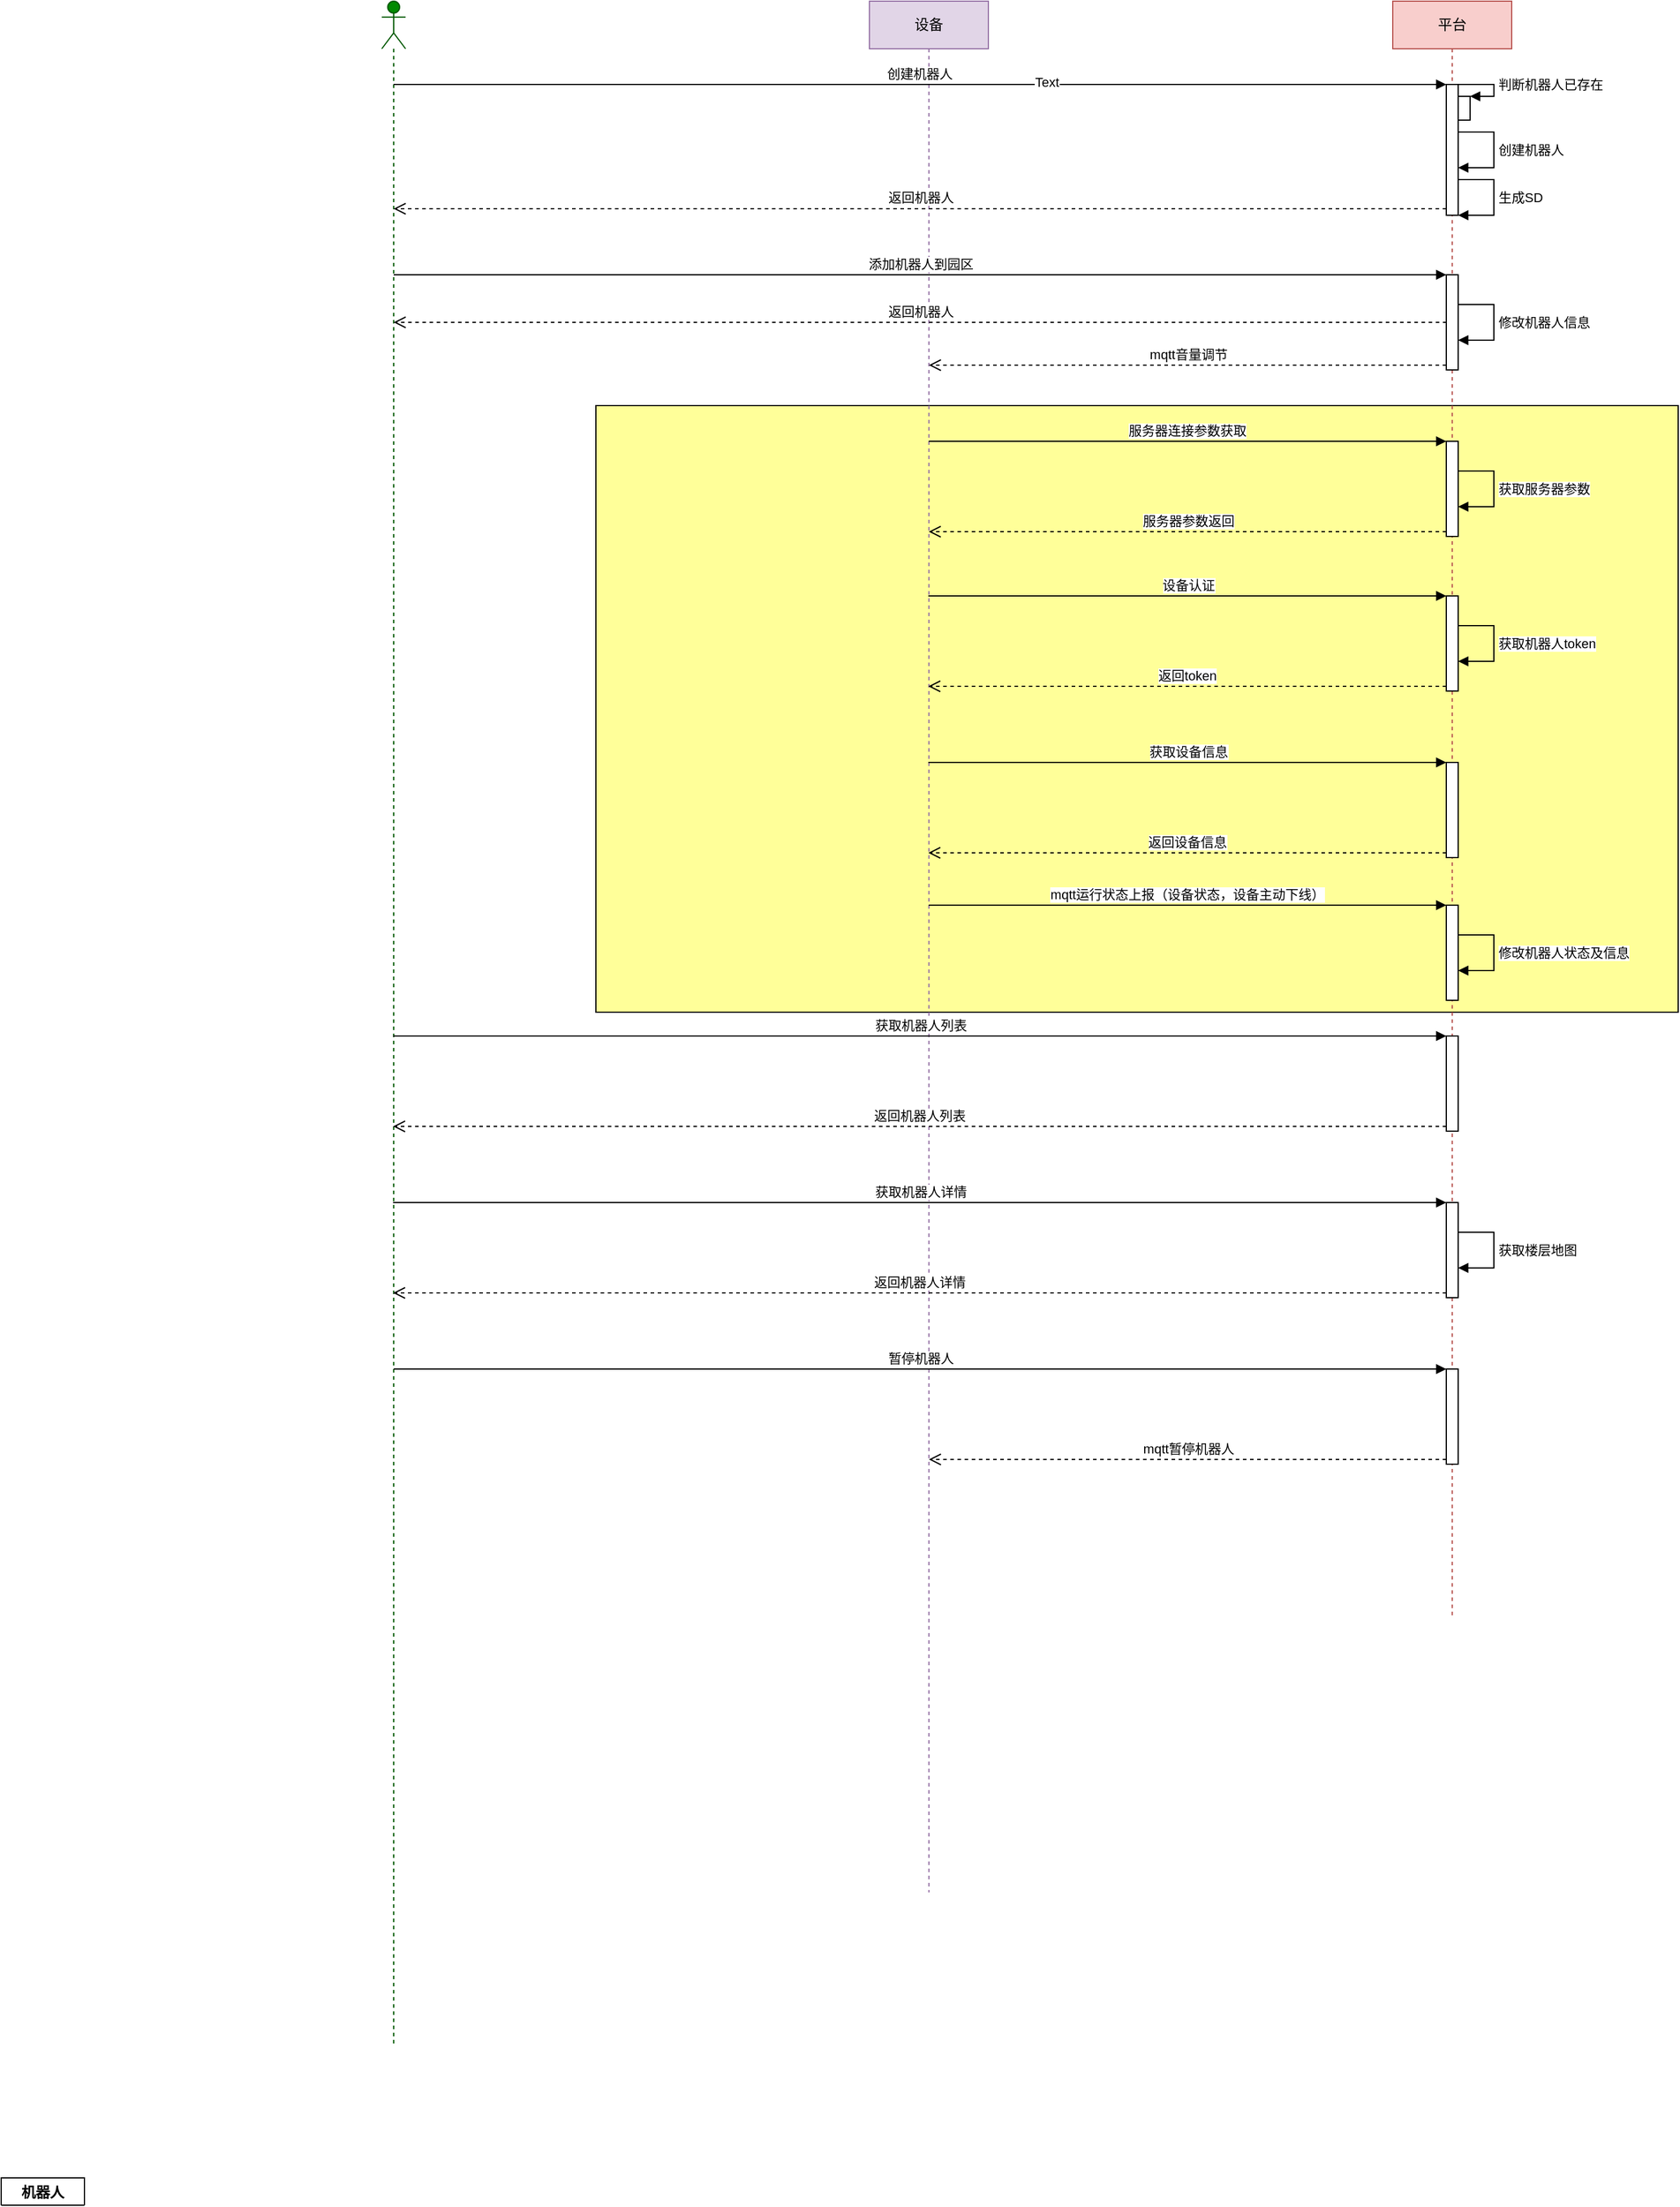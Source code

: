 <mxfile>
    <diagram id="ItdQsfIKQHSvG9DCi5Ga" name="第 1 页">
        <mxGraphModel dx="1897" dy="1133" grid="1" gridSize="10" guides="1" tooltips="1" connect="1" arrows="1" fold="1" page="1" pageScale="1" pageWidth="3300" pageHeight="4681" math="0" shadow="0">
            <root>
                <mxCell id="0"/>
                <mxCell id="1" parent="0"/>
                <mxCell id="101" value="" style="rounded=0;whiteSpace=wrap;html=1;fillColor=#FFFF99;" parent="1" vertex="1">
                    <mxGeometry x="670" y="370" width="910" height="510" as="geometry"/>
                </mxCell>
                <mxCell id="13" value="" style="shape=umlLifeline;participant=umlActor;perimeter=lifelinePerimeter;whiteSpace=wrap;html=1;container=1;collapsible=0;recursiveResize=0;verticalAlign=top;spacingTop=36;outlineConnect=0;fillColor=#008a00;fontColor=#ffffff;strokeColor=#005700;" parent="1" vertex="1">
                    <mxGeometry x="490" y="30" width="20" height="1720" as="geometry"/>
                </mxCell>
                <mxCell id="15" value="设备" style="shape=umlLifeline;perimeter=lifelinePerimeter;whiteSpace=wrap;html=1;container=1;collapsible=0;recursiveResize=0;outlineConnect=0;fillColor=#e1d5e7;strokeColor=#9673a6;" parent="1" vertex="1">
                    <mxGeometry x="900" y="30" width="100" height="1590" as="geometry"/>
                </mxCell>
                <mxCell id="16" value="平台" style="shape=umlLifeline;perimeter=lifelinePerimeter;whiteSpace=wrap;html=1;container=1;collapsible=0;recursiveResize=0;outlineConnect=0;fillColor=#f8cecc;strokeColor=#b85450;" parent="1" vertex="1">
                    <mxGeometry x="1340" y="30" width="100" height="1360" as="geometry"/>
                </mxCell>
                <mxCell id="29" style="edgeStyle=none;html=1;" parent="16" source="18" target="16" edge="1">
                    <mxGeometry relative="1" as="geometry"/>
                </mxCell>
                <mxCell id="18" value="" style="html=1;points=[];perimeter=orthogonalPerimeter;" parent="16" vertex="1">
                    <mxGeometry x="45" y="70" width="10" height="110" as="geometry"/>
                </mxCell>
                <mxCell id="22" value="" style="html=1;points=[];perimeter=orthogonalPerimeter;" parent="16" vertex="1">
                    <mxGeometry x="55" y="80" width="10" height="20" as="geometry"/>
                </mxCell>
                <mxCell id="23" value="判断机器人已存在" style="edgeStyle=orthogonalEdgeStyle;html=1;align=left;spacingLeft=2;endArrow=block;rounded=0;entryX=1;entryY=0;" parent="16" target="22" edge="1">
                    <mxGeometry relative="1" as="geometry">
                        <mxPoint x="55.07" y="70" as="sourcePoint"/>
                        <Array as="points">
                            <mxPoint x="85.07" y="70"/>
                        </Array>
                    </mxGeometry>
                </mxCell>
                <mxCell id="24" value="" style="html=1;points=[];perimeter=orthogonalPerimeter;" parent="16" vertex="1">
                    <mxGeometry x="45.0" y="230" width="10" height="80" as="geometry"/>
                </mxCell>
                <mxCell id="35" value="创建机器人" style="edgeStyle=orthogonalEdgeStyle;html=1;align=left;spacingLeft=2;endArrow=block;rounded=0;" parent="16" edge="1">
                    <mxGeometry relative="1" as="geometry">
                        <mxPoint x="55" y="110" as="sourcePoint"/>
                        <Array as="points">
                            <mxPoint x="55" y="110"/>
                            <mxPoint x="85" y="110"/>
                            <mxPoint x="85" y="140"/>
                            <mxPoint x="55" y="140"/>
                        </Array>
                        <mxPoint x="55" y="140" as="targetPoint"/>
                    </mxGeometry>
                </mxCell>
                <mxCell id="37" value="修改机器人信息" style="edgeStyle=orthogonalEdgeStyle;html=1;align=left;spacingLeft=2;endArrow=block;rounded=0;" parent="16" edge="1">
                    <mxGeometry relative="1" as="geometry">
                        <mxPoint x="55" y="254.98" as="sourcePoint"/>
                        <Array as="points">
                            <mxPoint x="55" y="254.98"/>
                            <mxPoint x="85" y="254.98"/>
                            <mxPoint x="85" y="284.98"/>
                            <mxPoint x="55" y="284.98"/>
                        </Array>
                        <mxPoint x="55" y="284.98" as="targetPoint"/>
                    </mxGeometry>
                </mxCell>
                <mxCell id="39" value="生成SD" style="edgeStyle=orthogonalEdgeStyle;html=1;align=left;spacingLeft=2;endArrow=block;rounded=0;" parent="16" edge="1">
                    <mxGeometry relative="1" as="geometry">
                        <mxPoint x="55" y="149.97" as="sourcePoint"/>
                        <Array as="points">
                            <mxPoint x="55" y="149.97"/>
                            <mxPoint x="85" y="149.97"/>
                            <mxPoint x="85" y="179.97"/>
                            <mxPoint x="55" y="179.97"/>
                        </Array>
                        <mxPoint x="55" y="179.97" as="targetPoint"/>
                    </mxGeometry>
                </mxCell>
                <mxCell id="40" value="" style="html=1;points=[];perimeter=orthogonalPerimeter;" parent="16" vertex="1">
                    <mxGeometry x="45" y="500" width="10" height="80" as="geometry"/>
                </mxCell>
                <mxCell id="44" value="获取机器人token" style="edgeStyle=orthogonalEdgeStyle;html=1;align=left;spacingLeft=2;endArrow=block;rounded=0;" parent="16" edge="1">
                    <mxGeometry relative="1" as="geometry">
                        <mxPoint x="55" y="524.98" as="sourcePoint"/>
                        <Array as="points">
                            <mxPoint x="55" y="524.98"/>
                            <mxPoint x="85" y="524.98"/>
                            <mxPoint x="85" y="554.98"/>
                            <mxPoint x="55" y="554.98"/>
                        </Array>
                        <mxPoint x="55" y="554.98" as="targetPoint"/>
                    </mxGeometry>
                </mxCell>
                <mxCell id="45" value="" style="html=1;points=[];perimeter=orthogonalPerimeter;" parent="16" vertex="1">
                    <mxGeometry x="45" y="370" width="10" height="80" as="geometry"/>
                </mxCell>
                <mxCell id="48" value="获取服务器参数" style="edgeStyle=orthogonalEdgeStyle;html=1;align=left;spacingLeft=2;endArrow=block;rounded=0;" parent="16" edge="1">
                    <mxGeometry relative="1" as="geometry">
                        <mxPoint x="55" y="394.98" as="sourcePoint"/>
                        <Array as="points">
                            <mxPoint x="55" y="394.98"/>
                            <mxPoint x="85" y="394.98"/>
                            <mxPoint x="85" y="424.98"/>
                            <mxPoint x="55" y="424.98"/>
                        </Array>
                        <mxPoint x="55" y="424.98" as="targetPoint"/>
                    </mxGeometry>
                </mxCell>
                <mxCell id="49" value="" style="html=1;points=[];perimeter=orthogonalPerimeter;" parent="16" vertex="1">
                    <mxGeometry x="45" y="760" width="10" height="80" as="geometry"/>
                </mxCell>
                <mxCell id="43" value="修改机器人状态及信息" style="edgeStyle=orthogonalEdgeStyle;html=1;align=left;spacingLeft=2;endArrow=block;rounded=0;" parent="16" edge="1">
                    <mxGeometry relative="1" as="geometry">
                        <mxPoint x="55" y="784.98" as="sourcePoint"/>
                        <Array as="points">
                            <mxPoint x="55" y="784.98"/>
                            <mxPoint x="85" y="784.98"/>
                            <mxPoint x="85" y="814.98"/>
                            <mxPoint x="55" y="814.98"/>
                        </Array>
                        <mxPoint x="55" y="814.98" as="targetPoint"/>
                    </mxGeometry>
                </mxCell>
                <mxCell id="67" value="" style="html=1;points=[];perimeter=orthogonalPerimeter;" parent="16" vertex="1">
                    <mxGeometry x="45" y="640" width="10" height="80" as="geometry"/>
                </mxCell>
                <mxCell id="70" value="" style="html=1;points=[];perimeter=orthogonalPerimeter;" parent="16" vertex="1">
                    <mxGeometry x="45" y="870" width="10" height="80" as="geometry"/>
                </mxCell>
                <mxCell id="73" value="" style="html=1;points=[];perimeter=orthogonalPerimeter;" parent="16" vertex="1">
                    <mxGeometry x="45" y="1010" width="10" height="80" as="geometry"/>
                </mxCell>
                <mxCell id="65" value="获取楼层地图" style="edgeStyle=orthogonalEdgeStyle;html=1;align=left;spacingLeft=2;endArrow=block;rounded=0;" parent="16" edge="1">
                    <mxGeometry relative="1" as="geometry">
                        <mxPoint x="55" y="1034.98" as="sourcePoint"/>
                        <Array as="points">
                            <mxPoint x="55" y="1034.98"/>
                            <mxPoint x="85" y="1034.98"/>
                            <mxPoint x="85" y="1064.98"/>
                            <mxPoint x="55" y="1064.98"/>
                        </Array>
                        <mxPoint x="55" y="1064.98" as="targetPoint"/>
                    </mxGeometry>
                </mxCell>
                <mxCell id="102" value="" style="html=1;points=[];perimeter=orthogonalPerimeter;fillColor=#FFFFFF;" parent="16" vertex="1">
                    <mxGeometry x="45" y="1150" width="10" height="80" as="geometry"/>
                </mxCell>
                <mxCell id="19" value="创建机器人" style="html=1;verticalAlign=bottom;endArrow=block;entryX=0;entryY=0;" parent="1" target="18" edge="1">
                    <mxGeometry relative="1" as="geometry">
                        <mxPoint x="499.925" y="100.0" as="sourcePoint"/>
                    </mxGeometry>
                </mxCell>
                <mxCell id="105" value="Text" style="edgeLabel;html=1;align=center;verticalAlign=middle;resizable=0;points=[];" parent="19" vertex="1" connectable="0">
                    <mxGeometry x="0.241" y="2" relative="1" as="geometry">
                        <mxPoint as="offset"/>
                    </mxGeometry>
                </mxCell>
                <mxCell id="20" value="返回机器人" style="html=1;verticalAlign=bottom;endArrow=open;dashed=1;endSize=8;exitX=0;exitY=0.95;" parent="1" source="18" target="13" edge="1">
                    <mxGeometry relative="1" as="geometry">
                        <mxPoint x="499.925" y="176" as="targetPoint"/>
                    </mxGeometry>
                </mxCell>
                <mxCell id="25" value="添加机器人到园区" style="html=1;verticalAlign=bottom;endArrow=block;entryX=0;entryY=0;" parent="1" source="13" target="24" edge="1">
                    <mxGeometry relative="1" as="geometry">
                        <mxPoint x="1320.07" y="240" as="sourcePoint"/>
                    </mxGeometry>
                </mxCell>
                <mxCell id="26" value="mqtt音量调节" style="html=1;verticalAlign=bottom;endArrow=open;dashed=1;endSize=8;exitX=0;exitY=0.95;" parent="1" source="24" edge="1">
                    <mxGeometry relative="1" as="geometry">
                        <mxPoint x="950" y="336" as="targetPoint"/>
                    </mxGeometry>
                </mxCell>
                <mxCell id="41" value="设备认证" style="html=1;verticalAlign=bottom;endArrow=block;entryX=0;entryY=0;" parent="1" target="40" edge="1">
                    <mxGeometry relative="1" as="geometry">
                        <mxPoint x="949.5" y="530" as="sourcePoint"/>
                    </mxGeometry>
                </mxCell>
                <mxCell id="42" value="返回token" style="html=1;verticalAlign=bottom;endArrow=open;dashed=1;endSize=8;exitX=0;exitY=0.95;" parent="1" source="40" edge="1">
                    <mxGeometry relative="1" as="geometry">
                        <mxPoint x="949.5" y="606" as="targetPoint"/>
                    </mxGeometry>
                </mxCell>
                <mxCell id="46" value="服务器连接参数获取" style="html=1;verticalAlign=bottom;endArrow=block;entryX=0;entryY=0;" parent="1" target="45" edge="1">
                    <mxGeometry relative="1" as="geometry">
                        <mxPoint x="949.855" y="400" as="sourcePoint"/>
                    </mxGeometry>
                </mxCell>
                <mxCell id="47" value="服务器参数返回" style="html=1;verticalAlign=bottom;endArrow=open;dashed=1;endSize=8;exitX=0;exitY=0.95;" parent="1" source="45" edge="1">
                    <mxGeometry relative="1" as="geometry">
                        <mxPoint x="949.855" y="476" as="targetPoint"/>
                    </mxGeometry>
                </mxCell>
                <mxCell id="50" value="mqtt运行状态上报（设备状态，设备主动下线）" style="html=1;verticalAlign=bottom;endArrow=block;entryX=0;entryY=0;" parent="1" target="49" edge="1">
                    <mxGeometry relative="1" as="geometry">
                        <mxPoint x="949.855" y="790" as="sourcePoint"/>
                    </mxGeometry>
                </mxCell>
                <mxCell id="68" value="获取设备信息" style="html=1;verticalAlign=bottom;endArrow=block;entryX=0;entryY=0;" parent="1" target="67" edge="1">
                    <mxGeometry relative="1" as="geometry">
                        <mxPoint x="949.5" y="670" as="sourcePoint"/>
                    </mxGeometry>
                </mxCell>
                <mxCell id="69" value="返回设备信息" style="html=1;verticalAlign=bottom;endArrow=open;dashed=1;endSize=8;exitX=0;exitY=0.95;" parent="1" source="67" edge="1">
                    <mxGeometry relative="1" as="geometry">
                        <mxPoint x="949.5" y="746" as="targetPoint"/>
                    </mxGeometry>
                </mxCell>
                <mxCell id="71" value="获取机器人列表" style="html=1;verticalAlign=bottom;endArrow=block;entryX=0;entryY=0;" parent="1" target="70" edge="1">
                    <mxGeometry relative="1" as="geometry">
                        <mxPoint x="499.5" y="900" as="sourcePoint"/>
                    </mxGeometry>
                </mxCell>
                <mxCell id="72" value="返回机器人列表" style="html=1;verticalAlign=bottom;endArrow=open;dashed=1;endSize=8;exitX=0;exitY=0.95;" parent="1" source="70" edge="1">
                    <mxGeometry relative="1" as="geometry">
                        <mxPoint x="499.5" y="976" as="targetPoint"/>
                    </mxGeometry>
                </mxCell>
                <mxCell id="74" value="获取机器人详情" style="html=1;verticalAlign=bottom;endArrow=block;entryX=0;entryY=0;" parent="1" target="73" edge="1">
                    <mxGeometry relative="1" as="geometry">
                        <mxPoint x="499.5" y="1040" as="sourcePoint"/>
                    </mxGeometry>
                </mxCell>
                <mxCell id="75" value="返回机器人详情" style="html=1;verticalAlign=bottom;endArrow=open;dashed=1;endSize=8;exitX=0;exitY=0.95;" parent="1" source="73" edge="1">
                    <mxGeometry relative="1" as="geometry">
                        <mxPoint x="499.5" y="1116" as="targetPoint"/>
                    </mxGeometry>
                </mxCell>
                <mxCell id="93" value="机器人" style="swimlane;" parent="1" vertex="1" collapsed="1">
                    <mxGeometry x="170" y="1860" width="70" height="23" as="geometry">
                        <mxRectangle x="170" y="1860" width="740" height="800" as="alternateBounds"/>
                    </mxGeometry>
                </mxCell>
                <mxCell id="95" value="&lt;span&gt;设备状态&lt;br&gt;&lt;/span&gt;设备行为&lt;br&gt;设备动作&lt;br&gt;当前楼层&lt;br&gt;最近点位&lt;br&gt;是否定位&lt;br&gt;&lt;span&gt;定位点位&lt;/span&gt;&lt;br&gt;&lt;span&gt;电池电量&lt;br&gt;&lt;/span&gt;信号强度&lt;br&gt;急停是否被按下&lt;br&gt;设备上报音量&lt;br&gt;水箱&lt;br&gt;&lt;span&gt;-清水量&lt;br&gt;-污水量&lt;br&gt;刷盘&lt;br&gt;软件版本&lt;br&gt;&lt;/span&gt;" style="whiteSpace=wrap;html=1;" parent="93" vertex="1">
                    <mxGeometry x="360" y="40" width="140" height="250" as="geometry"/>
                </mxCell>
                <mxCell id="94" value="机器人id&lt;br&gt;系列&lt;br&gt;名称&lt;br&gt;mac地址&lt;br&gt;sn码&lt;br&gt;公司id&lt;br&gt;操作人id&lt;br&gt;绑定楼栋id&lt;br&gt;音量&lt;br&gt;创建时间&lt;br&gt;迁移时间&lt;br&gt;" style="whiteSpace=wrap;html=1;" parent="93" vertex="1">
                    <mxGeometry x="180" y="60" width="120" height="190" as="geometry"/>
                </mxCell>
                <mxCell id="100" value="返回机器人" style="html=1;verticalAlign=bottom;endArrow=open;dashed=1;endSize=8;exitX=0;exitY=0.95;" parent="1" target="13" edge="1">
                    <mxGeometry relative="1" as="geometry">
                        <mxPoint x="950.005" y="300" as="targetPoint"/>
                        <mxPoint x="1385.15" y="300" as="sourcePoint"/>
                    </mxGeometry>
                </mxCell>
                <mxCell id="103" value="暂停机器人" style="html=1;verticalAlign=bottom;endArrow=block;entryX=0;entryY=0;" parent="1" source="13" target="102" edge="1">
                    <mxGeometry relative="1" as="geometry">
                        <mxPoint x="1315" y="1180" as="sourcePoint"/>
                    </mxGeometry>
                </mxCell>
                <mxCell id="104" value="mqtt暂停机器人" style="html=1;verticalAlign=bottom;endArrow=open;dashed=1;endSize=8;exitX=0;exitY=0.95;" parent="1" source="102" target="15" edge="1">
                    <mxGeometry relative="1" as="geometry">
                        <mxPoint x="1315" y="1256" as="targetPoint"/>
                    </mxGeometry>
                </mxCell>
            </root>
        </mxGraphModel>
    </diagram>
</mxfile>